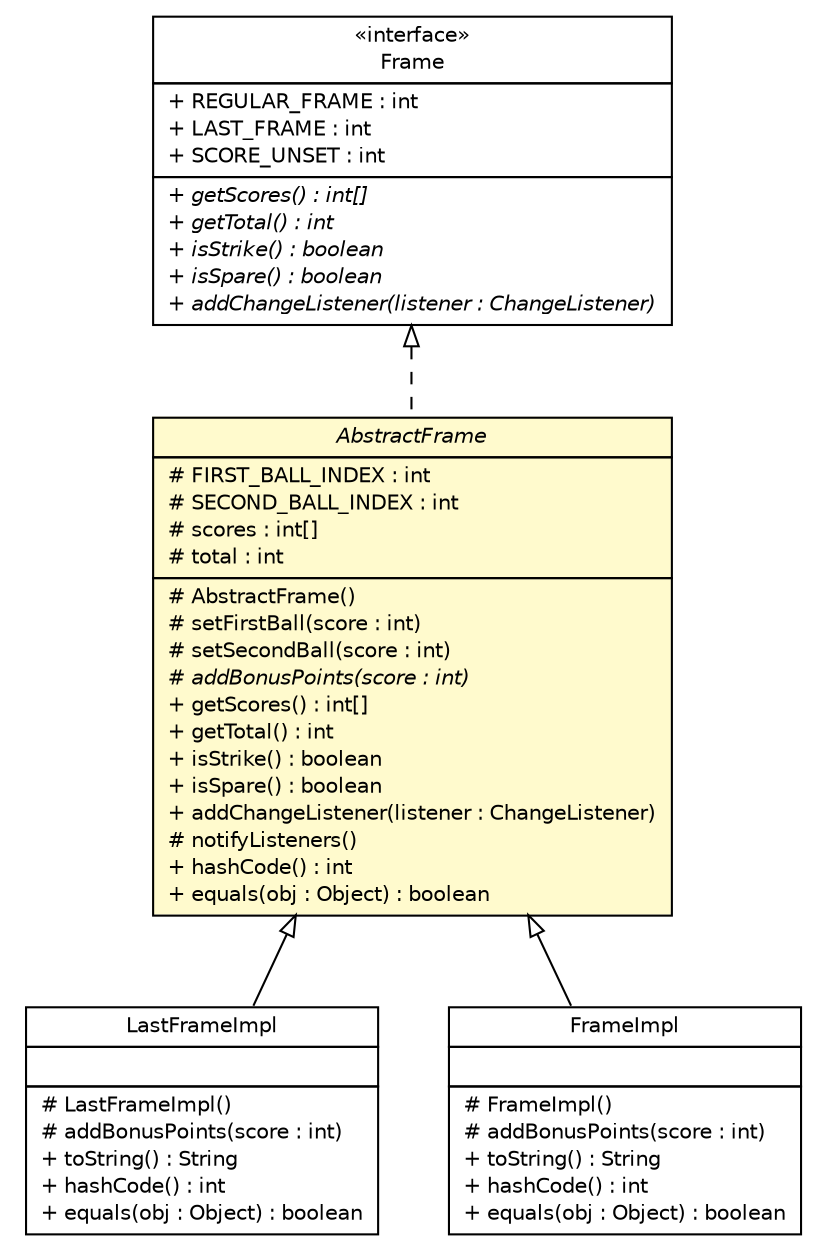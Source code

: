 #!/usr/local/bin/dot
#
# Class diagram 
# Generated by UMLGraph version R5_6 (http://www.umlgraph.org/)
#

digraph G {
	edge [fontname="Helvetica",fontsize=10,labelfontname="Helvetica",labelfontsize=10];
	node [fontname="Helvetica",fontsize=10,shape=plaintext];
	nodesep=0.25;
	ranksep=0.5;
	// thmuggleton.model.Frame
	c196 [label=<<table title="thmuggleton.model.Frame" border="0" cellborder="1" cellspacing="0" cellpadding="2" port="p" href="../Frame.html">
		<tr><td><table border="0" cellspacing="0" cellpadding="1">
<tr><td align="center" balign="center"> &#171;interface&#187; </td></tr>
<tr><td align="center" balign="center"> Frame </td></tr>
		</table></td></tr>
		<tr><td><table border="0" cellspacing="0" cellpadding="1">
<tr><td align="left" balign="left"> + REGULAR_FRAME : int </td></tr>
<tr><td align="left" balign="left"> + LAST_FRAME : int </td></tr>
<tr><td align="left" balign="left"> + SCORE_UNSET : int </td></tr>
		</table></td></tr>
		<tr><td><table border="0" cellspacing="0" cellpadding="1">
<tr><td align="left" balign="left"><font face="Helvetica-Oblique" point-size="10.0"> + getScores() : int[] </font></td></tr>
<tr><td align="left" balign="left"><font face="Helvetica-Oblique" point-size="10.0"> + getTotal() : int </font></td></tr>
<tr><td align="left" balign="left"><font face="Helvetica-Oblique" point-size="10.0"> + isStrike() : boolean </font></td></tr>
<tr><td align="left" balign="left"><font face="Helvetica-Oblique" point-size="10.0"> + isSpare() : boolean </font></td></tr>
<tr><td align="left" balign="left"><font face="Helvetica-Oblique" point-size="10.0"> + addChangeListener(listener : ChangeListener) </font></td></tr>
		</table></td></tr>
		</table>>, URL="../Frame.html", fontname="Helvetica", fontcolor="black", fontsize=10.0];
	// thmuggleton.model.impl.LastFrameImpl
	c209 [label=<<table title="thmuggleton.model.impl.LastFrameImpl" border="0" cellborder="1" cellspacing="0" cellpadding="2" port="p" href="./LastFrameImpl.html">
		<tr><td><table border="0" cellspacing="0" cellpadding="1">
<tr><td align="center" balign="center"> LastFrameImpl </td></tr>
		</table></td></tr>
		<tr><td><table border="0" cellspacing="0" cellpadding="1">
<tr><td align="left" balign="left">  </td></tr>
		</table></td></tr>
		<tr><td><table border="0" cellspacing="0" cellpadding="1">
<tr><td align="left" balign="left"> # LastFrameImpl() </td></tr>
<tr><td align="left" balign="left"> # addBonusPoints(score : int) </td></tr>
<tr><td align="left" balign="left"> + toString() : String </td></tr>
<tr><td align="left" balign="left"> + hashCode() : int </td></tr>
<tr><td align="left" balign="left"> + equals(obj : Object) : boolean </td></tr>
		</table></td></tr>
		</table>>, URL="./LastFrameImpl.html", fontname="Helvetica", fontcolor="black", fontsize=10.0];
	// thmuggleton.model.impl.FrameImpl
	c211 [label=<<table title="thmuggleton.model.impl.FrameImpl" border="0" cellborder="1" cellspacing="0" cellpadding="2" port="p" href="./FrameImpl.html">
		<tr><td><table border="0" cellspacing="0" cellpadding="1">
<tr><td align="center" balign="center"> FrameImpl </td></tr>
		</table></td></tr>
		<tr><td><table border="0" cellspacing="0" cellpadding="1">
<tr><td align="left" balign="left">  </td></tr>
		</table></td></tr>
		<tr><td><table border="0" cellspacing="0" cellpadding="1">
<tr><td align="left" balign="left"> # FrameImpl() </td></tr>
<tr><td align="left" balign="left"> # addBonusPoints(score : int) </td></tr>
<tr><td align="left" balign="left"> + toString() : String </td></tr>
<tr><td align="left" balign="left"> + hashCode() : int </td></tr>
<tr><td align="left" balign="left"> + equals(obj : Object) : boolean </td></tr>
		</table></td></tr>
		</table>>, URL="./FrameImpl.html", fontname="Helvetica", fontcolor="black", fontsize=10.0];
	// thmuggleton.model.impl.AbstractFrame
	c212 [label=<<table title="thmuggleton.model.impl.AbstractFrame" border="0" cellborder="1" cellspacing="0" cellpadding="2" port="p" bgcolor="lemonChiffon" href="./AbstractFrame.html">
		<tr><td><table border="0" cellspacing="0" cellpadding="1">
<tr><td align="center" balign="center"><font face="Helvetica-Oblique"> AbstractFrame </font></td></tr>
		</table></td></tr>
		<tr><td><table border="0" cellspacing="0" cellpadding="1">
<tr><td align="left" balign="left"> # FIRST_BALL_INDEX : int </td></tr>
<tr><td align="left" balign="left"> # SECOND_BALL_INDEX : int </td></tr>
<tr><td align="left" balign="left"> # scores : int[] </td></tr>
<tr><td align="left" balign="left"> # total : int </td></tr>
		</table></td></tr>
		<tr><td><table border="0" cellspacing="0" cellpadding="1">
<tr><td align="left" balign="left"> # AbstractFrame() </td></tr>
<tr><td align="left" balign="left"> # setFirstBall(score : int) </td></tr>
<tr><td align="left" balign="left"> # setSecondBall(score : int) </td></tr>
<tr><td align="left" balign="left"><font face="Helvetica-Oblique" point-size="10.0"> # addBonusPoints(score : int) </font></td></tr>
<tr><td align="left" balign="left"> + getScores() : int[] </td></tr>
<tr><td align="left" balign="left"> + getTotal() : int </td></tr>
<tr><td align="left" balign="left"> + isStrike() : boolean </td></tr>
<tr><td align="left" balign="left"> + isSpare() : boolean </td></tr>
<tr><td align="left" balign="left"> + addChangeListener(listener : ChangeListener) </td></tr>
<tr><td align="left" balign="left"> # notifyListeners() </td></tr>
<tr><td align="left" balign="left"> + hashCode() : int </td></tr>
<tr><td align="left" balign="left"> + equals(obj : Object) : boolean </td></tr>
		</table></td></tr>
		</table>>, URL="./AbstractFrame.html", fontname="Helvetica", fontcolor="black", fontsize=10.0];
	//thmuggleton.model.impl.LastFrameImpl extends thmuggleton.model.impl.AbstractFrame
	c212:p -> c209:p [dir=back,arrowtail=empty];
	//thmuggleton.model.impl.FrameImpl extends thmuggleton.model.impl.AbstractFrame
	c212:p -> c211:p [dir=back,arrowtail=empty];
	//thmuggleton.model.impl.AbstractFrame implements thmuggleton.model.Frame
	c196:p -> c212:p [dir=back,arrowtail=empty,style=dashed];
}

